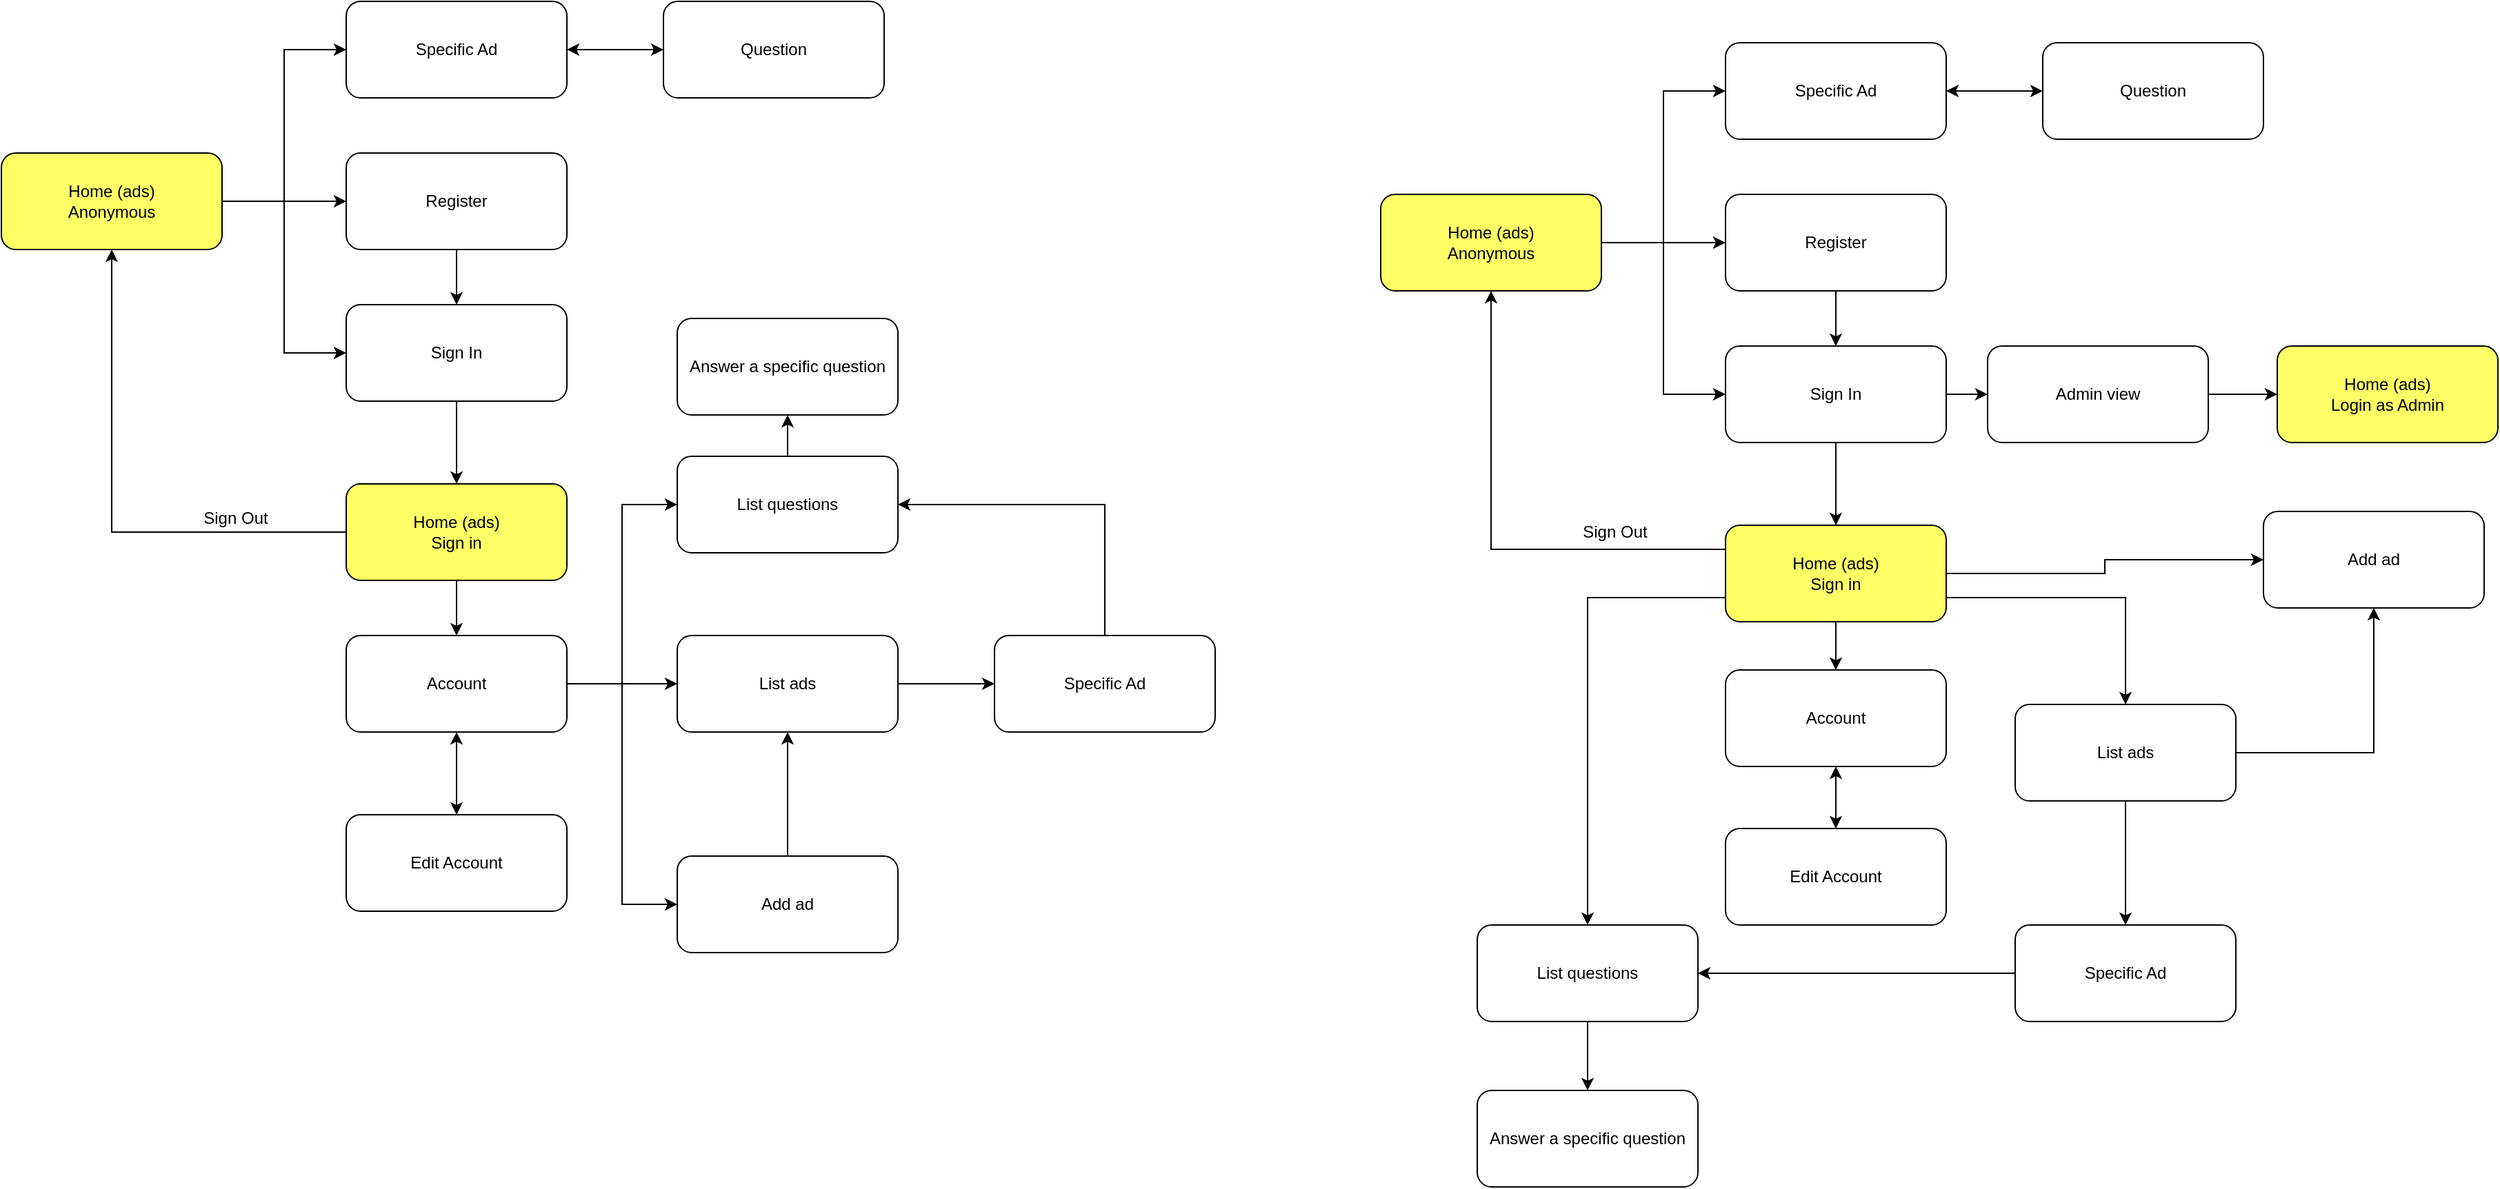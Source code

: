 <mxfile version="24.8.6">
  <diagram name="Página-1" id="8BhfrnoC1LBUCRXSbFxE">
    <mxGraphModel dx="2137" dy="888" grid="1" gridSize="10" guides="1" tooltips="1" connect="1" arrows="1" fold="1" page="1" pageScale="1" pageWidth="827" pageHeight="1169" math="0" shadow="0">
      <root>
        <mxCell id="0" />
        <mxCell id="1" parent="0" />
        <mxCell id="68Y1kHrZlz7YmdwNkERL-4" style="edgeStyle=orthogonalEdgeStyle;rounded=0;orthogonalLoop=1;jettySize=auto;html=1;entryX=0;entryY=0.5;entryDx=0;entryDy=0;" parent="1" source="68Y1kHrZlz7YmdwNkERL-1" target="68Y1kHrZlz7YmdwNkERL-2" edge="1">
          <mxGeometry relative="1" as="geometry" />
        </mxCell>
        <mxCell id="68Y1kHrZlz7YmdwNkERL-5" style="edgeStyle=orthogonalEdgeStyle;rounded=0;orthogonalLoop=1;jettySize=auto;html=1;entryX=0;entryY=0.5;entryDx=0;entryDy=0;" parent="1" source="68Y1kHrZlz7YmdwNkERL-1" target="68Y1kHrZlz7YmdwNkERL-3" edge="1">
          <mxGeometry relative="1" as="geometry" />
        </mxCell>
        <mxCell id="68Y1kHrZlz7YmdwNkERL-18" style="edgeStyle=orthogonalEdgeStyle;rounded=0;orthogonalLoop=1;jettySize=auto;html=1;entryX=0;entryY=0.5;entryDx=0;entryDy=0;" parent="1" source="68Y1kHrZlz7YmdwNkERL-1" target="68Y1kHrZlz7YmdwNkERL-17" edge="1">
          <mxGeometry relative="1" as="geometry" />
        </mxCell>
        <mxCell id="68Y1kHrZlz7YmdwNkERL-1" value="Home (ads)&lt;div&gt;Anonymous&lt;/div&gt;" style="rounded=1;whiteSpace=wrap;html=1;fillColor=#FFFF66;" parent="1" vertex="1">
          <mxGeometry x="30" y="140" width="160" height="70" as="geometry" />
        </mxCell>
        <mxCell id="68Y1kHrZlz7YmdwNkERL-8" style="edgeStyle=orthogonalEdgeStyle;rounded=0;orthogonalLoop=1;jettySize=auto;html=1;entryX=0.5;entryY=0;entryDx=0;entryDy=0;" parent="1" source="68Y1kHrZlz7YmdwNkERL-2" target="68Y1kHrZlz7YmdwNkERL-3" edge="1">
          <mxGeometry relative="1" as="geometry" />
        </mxCell>
        <mxCell id="68Y1kHrZlz7YmdwNkERL-2" value="Register" style="rounded=1;whiteSpace=wrap;html=1;" parent="1" vertex="1">
          <mxGeometry x="280" y="140" width="160" height="70" as="geometry" />
        </mxCell>
        <mxCell id="68Y1kHrZlz7YmdwNkERL-12" style="edgeStyle=orthogonalEdgeStyle;rounded=0;orthogonalLoop=1;jettySize=auto;html=1;entryX=0.5;entryY=0;entryDx=0;entryDy=0;" parent="1" source="68Y1kHrZlz7YmdwNkERL-3" target="68Y1kHrZlz7YmdwNkERL-11" edge="1">
          <mxGeometry relative="1" as="geometry" />
        </mxCell>
        <mxCell id="68Y1kHrZlz7YmdwNkERL-3" value="Sign In" style="rounded=1;whiteSpace=wrap;html=1;" parent="1" vertex="1">
          <mxGeometry x="280" y="250" width="160" height="70" as="geometry" />
        </mxCell>
        <mxCell id="68Y1kHrZlz7YmdwNkERL-22" style="edgeStyle=orthogonalEdgeStyle;rounded=0;orthogonalLoop=1;jettySize=auto;html=1;entryX=0.5;entryY=0;entryDx=0;entryDy=0;" parent="1" source="68Y1kHrZlz7YmdwNkERL-11" target="68Y1kHrZlz7YmdwNkERL-21" edge="1">
          <mxGeometry relative="1" as="geometry" />
        </mxCell>
        <mxCell id="68Y1kHrZlz7YmdwNkERL-32" style="edgeStyle=orthogonalEdgeStyle;rounded=0;orthogonalLoop=1;jettySize=auto;html=1;entryX=0.5;entryY=1;entryDx=0;entryDy=0;" parent="1" source="68Y1kHrZlz7YmdwNkERL-11" target="68Y1kHrZlz7YmdwNkERL-1" edge="1">
          <mxGeometry relative="1" as="geometry" />
        </mxCell>
        <mxCell id="68Y1kHrZlz7YmdwNkERL-11" value="Home (ads)&lt;div&gt;Sign in&lt;/div&gt;" style="rounded=1;whiteSpace=wrap;html=1;fillColor=#FFFF66;" parent="1" vertex="1">
          <mxGeometry x="280" y="380" width="160" height="70" as="geometry" />
        </mxCell>
        <mxCell id="68Y1kHrZlz7YmdwNkERL-20" style="edgeStyle=orthogonalEdgeStyle;rounded=0;orthogonalLoop=1;jettySize=auto;html=1;entryX=0;entryY=0.5;entryDx=0;entryDy=0;startArrow=classic;startFill=1;" parent="1" source="68Y1kHrZlz7YmdwNkERL-17" target="68Y1kHrZlz7YmdwNkERL-19" edge="1">
          <mxGeometry relative="1" as="geometry" />
        </mxCell>
        <mxCell id="68Y1kHrZlz7YmdwNkERL-17" value="Specific Ad" style="rounded=1;whiteSpace=wrap;html=1;" parent="1" vertex="1">
          <mxGeometry x="280" y="30" width="160" height="70" as="geometry" />
        </mxCell>
        <mxCell id="68Y1kHrZlz7YmdwNkERL-19" value="Question" style="rounded=1;whiteSpace=wrap;html=1;" parent="1" vertex="1">
          <mxGeometry x="510" y="30" width="160" height="70" as="geometry" />
        </mxCell>
        <mxCell id="68Y1kHrZlz7YmdwNkERL-24" style="edgeStyle=orthogonalEdgeStyle;rounded=0;orthogonalLoop=1;jettySize=auto;html=1;entryX=0;entryY=0.5;entryDx=0;entryDy=0;" parent="1" source="68Y1kHrZlz7YmdwNkERL-21" target="68Y1kHrZlz7YmdwNkERL-23" edge="1">
          <mxGeometry relative="1" as="geometry" />
        </mxCell>
        <mxCell id="68Y1kHrZlz7YmdwNkERL-26" style="edgeStyle=orthogonalEdgeStyle;rounded=0;orthogonalLoop=1;jettySize=auto;html=1;entryX=0;entryY=0.5;entryDx=0;entryDy=0;" parent="1" source="68Y1kHrZlz7YmdwNkERL-21" target="68Y1kHrZlz7YmdwNkERL-25" edge="1">
          <mxGeometry relative="1" as="geometry" />
        </mxCell>
        <mxCell id="68Y1kHrZlz7YmdwNkERL-29" style="edgeStyle=orthogonalEdgeStyle;rounded=0;orthogonalLoop=1;jettySize=auto;html=1;entryX=0;entryY=0.5;entryDx=0;entryDy=0;" parent="1" source="68Y1kHrZlz7YmdwNkERL-21" target="68Y1kHrZlz7YmdwNkERL-28" edge="1">
          <mxGeometry relative="1" as="geometry" />
        </mxCell>
        <mxCell id="eTjQ6S--0Idmj-UR16j9-6" style="edgeStyle=orthogonalEdgeStyle;rounded=0;orthogonalLoop=1;jettySize=auto;html=1;entryX=0.5;entryY=0;entryDx=0;entryDy=0;startArrow=classic;startFill=1;" edge="1" parent="1" source="68Y1kHrZlz7YmdwNkERL-21" target="eTjQ6S--0Idmj-UR16j9-5">
          <mxGeometry relative="1" as="geometry" />
        </mxCell>
        <mxCell id="68Y1kHrZlz7YmdwNkERL-21" value="Account" style="rounded=1;whiteSpace=wrap;html=1;" parent="1" vertex="1">
          <mxGeometry x="280" y="490" width="160" height="70" as="geometry" />
        </mxCell>
        <mxCell id="68Y1kHrZlz7YmdwNkERL-27" style="edgeStyle=orthogonalEdgeStyle;rounded=0;orthogonalLoop=1;jettySize=auto;html=1;entryX=0.5;entryY=1;entryDx=0;entryDy=0;" parent="1" source="68Y1kHrZlz7YmdwNkERL-23" target="68Y1kHrZlz7YmdwNkERL-25" edge="1">
          <mxGeometry relative="1" as="geometry" />
        </mxCell>
        <mxCell id="68Y1kHrZlz7YmdwNkERL-23" value="Add ad" style="rounded=1;whiteSpace=wrap;html=1;" parent="1" vertex="1">
          <mxGeometry x="520" y="650" width="160" height="70" as="geometry" />
        </mxCell>
        <mxCell id="eTjQ6S--0Idmj-UR16j9-3" style="edgeStyle=orthogonalEdgeStyle;rounded=0;orthogonalLoop=1;jettySize=auto;html=1;entryX=0;entryY=0.5;entryDx=0;entryDy=0;" edge="1" parent="1" source="68Y1kHrZlz7YmdwNkERL-25" target="eTjQ6S--0Idmj-UR16j9-2">
          <mxGeometry relative="1" as="geometry" />
        </mxCell>
        <mxCell id="68Y1kHrZlz7YmdwNkERL-25" value="List ads" style="rounded=1;whiteSpace=wrap;html=1;" parent="1" vertex="1">
          <mxGeometry x="520" y="490" width="160" height="70" as="geometry" />
        </mxCell>
        <mxCell id="68Y1kHrZlz7YmdwNkERL-31" style="edgeStyle=orthogonalEdgeStyle;rounded=0;orthogonalLoop=1;jettySize=auto;html=1;entryX=0.5;entryY=1;entryDx=0;entryDy=0;" parent="1" source="68Y1kHrZlz7YmdwNkERL-28" target="68Y1kHrZlz7YmdwNkERL-30" edge="1">
          <mxGeometry relative="1" as="geometry" />
        </mxCell>
        <mxCell id="68Y1kHrZlz7YmdwNkERL-28" value="List questions" style="rounded=1;whiteSpace=wrap;html=1;" parent="1" vertex="1">
          <mxGeometry x="520" y="360" width="160" height="70" as="geometry" />
        </mxCell>
        <mxCell id="68Y1kHrZlz7YmdwNkERL-30" value="Answer a specific question" style="rounded=1;whiteSpace=wrap;html=1;" parent="1" vertex="1">
          <mxGeometry x="520" y="260" width="160" height="70" as="geometry" />
        </mxCell>
        <mxCell id="68Y1kHrZlz7YmdwNkERL-33" value="Sign Out" style="text;html=1;align=center;verticalAlign=middle;whiteSpace=wrap;rounded=0;" parent="1" vertex="1">
          <mxGeometry x="170" y="390" width="60" height="30" as="geometry" />
        </mxCell>
        <mxCell id="68Y1kHrZlz7YmdwNkERL-34" style="edgeStyle=orthogonalEdgeStyle;rounded=0;orthogonalLoop=1;jettySize=auto;html=1;entryX=0;entryY=0.5;entryDx=0;entryDy=0;" parent="1" source="68Y1kHrZlz7YmdwNkERL-37" target="68Y1kHrZlz7YmdwNkERL-39" edge="1">
          <mxGeometry relative="1" as="geometry" />
        </mxCell>
        <mxCell id="68Y1kHrZlz7YmdwNkERL-35" style="edgeStyle=orthogonalEdgeStyle;rounded=0;orthogonalLoop=1;jettySize=auto;html=1;entryX=0;entryY=0.5;entryDx=0;entryDy=0;" parent="1" source="68Y1kHrZlz7YmdwNkERL-37" target="68Y1kHrZlz7YmdwNkERL-41" edge="1">
          <mxGeometry relative="1" as="geometry" />
        </mxCell>
        <mxCell id="68Y1kHrZlz7YmdwNkERL-36" style="edgeStyle=orthogonalEdgeStyle;rounded=0;orthogonalLoop=1;jettySize=auto;html=1;entryX=0;entryY=0.5;entryDx=0;entryDy=0;" parent="1" source="68Y1kHrZlz7YmdwNkERL-37" target="68Y1kHrZlz7YmdwNkERL-46" edge="1">
          <mxGeometry relative="1" as="geometry" />
        </mxCell>
        <mxCell id="68Y1kHrZlz7YmdwNkERL-37" value="Home (ads)&lt;div&gt;Anonymous&lt;/div&gt;" style="rounded=1;whiteSpace=wrap;html=1;fillColor=#FFFF66;" parent="1" vertex="1">
          <mxGeometry x="1030" y="170" width="160" height="70" as="geometry" />
        </mxCell>
        <mxCell id="68Y1kHrZlz7YmdwNkERL-38" style="edgeStyle=orthogonalEdgeStyle;rounded=0;orthogonalLoop=1;jettySize=auto;html=1;entryX=0.5;entryY=0;entryDx=0;entryDy=0;" parent="1" source="68Y1kHrZlz7YmdwNkERL-39" target="68Y1kHrZlz7YmdwNkERL-41" edge="1">
          <mxGeometry relative="1" as="geometry" />
        </mxCell>
        <mxCell id="68Y1kHrZlz7YmdwNkERL-39" value="Register" style="rounded=1;whiteSpace=wrap;html=1;" parent="1" vertex="1">
          <mxGeometry x="1280" y="170" width="160" height="70" as="geometry" />
        </mxCell>
        <mxCell id="68Y1kHrZlz7YmdwNkERL-40" style="edgeStyle=orthogonalEdgeStyle;rounded=0;orthogonalLoop=1;jettySize=auto;html=1;entryX=0.5;entryY=0;entryDx=0;entryDy=0;" parent="1" source="68Y1kHrZlz7YmdwNkERL-41" target="68Y1kHrZlz7YmdwNkERL-44" edge="1">
          <mxGeometry relative="1" as="geometry" />
        </mxCell>
        <mxCell id="eTjQ6S--0Idmj-UR16j9-12" style="edgeStyle=orthogonalEdgeStyle;rounded=0;orthogonalLoop=1;jettySize=auto;html=1;entryX=0;entryY=0.5;entryDx=0;entryDy=0;" edge="1" parent="1" source="68Y1kHrZlz7YmdwNkERL-41" target="eTjQ6S--0Idmj-UR16j9-11">
          <mxGeometry relative="1" as="geometry" />
        </mxCell>
        <mxCell id="68Y1kHrZlz7YmdwNkERL-41" value="Sign In" style="rounded=1;whiteSpace=wrap;html=1;" parent="1" vertex="1">
          <mxGeometry x="1280" y="280" width="160" height="70" as="geometry" />
        </mxCell>
        <mxCell id="68Y1kHrZlz7YmdwNkERL-43" style="edgeStyle=orthogonalEdgeStyle;rounded=0;orthogonalLoop=1;jettySize=auto;html=1;entryX=0.5;entryY=1;entryDx=0;entryDy=0;exitX=0;exitY=0.25;exitDx=0;exitDy=0;" parent="1" source="68Y1kHrZlz7YmdwNkERL-44" target="68Y1kHrZlz7YmdwNkERL-37" edge="1">
          <mxGeometry relative="1" as="geometry" />
        </mxCell>
        <mxCell id="68Y1kHrZlz7YmdwNkERL-61" style="edgeStyle=orthogonalEdgeStyle;rounded=0;orthogonalLoop=1;jettySize=auto;html=1;entryX=0.5;entryY=0;entryDx=0;entryDy=0;exitX=0;exitY=0.75;exitDx=0;exitDy=0;" parent="1" source="68Y1kHrZlz7YmdwNkERL-44" target="68Y1kHrZlz7YmdwNkERL-56" edge="1">
          <mxGeometry relative="1" as="geometry" />
        </mxCell>
        <mxCell id="68Y1kHrZlz7YmdwNkERL-64" style="edgeStyle=orthogonalEdgeStyle;rounded=0;orthogonalLoop=1;jettySize=auto;html=1;entryX=0.5;entryY=0;entryDx=0;entryDy=0;" parent="1" source="68Y1kHrZlz7YmdwNkERL-44" target="68Y1kHrZlz7YmdwNkERL-51" edge="1">
          <mxGeometry relative="1" as="geometry" />
        </mxCell>
        <mxCell id="68Y1kHrZlz7YmdwNkERL-65" style="edgeStyle=orthogonalEdgeStyle;rounded=0;orthogonalLoop=1;jettySize=auto;html=1;entryX=0.5;entryY=0;entryDx=0;entryDy=0;exitX=1;exitY=0.75;exitDx=0;exitDy=0;" parent="1" source="68Y1kHrZlz7YmdwNkERL-44" target="68Y1kHrZlz7YmdwNkERL-54" edge="1">
          <mxGeometry relative="1" as="geometry" />
        </mxCell>
        <mxCell id="68Y1kHrZlz7YmdwNkERL-67" style="edgeStyle=orthogonalEdgeStyle;rounded=0;orthogonalLoop=1;jettySize=auto;html=1;entryX=0;entryY=0.5;entryDx=0;entryDy=0;exitX=1;exitY=0.5;exitDx=0;exitDy=0;" parent="1" source="68Y1kHrZlz7YmdwNkERL-44" target="68Y1kHrZlz7YmdwNkERL-53" edge="1">
          <mxGeometry relative="1" as="geometry" />
        </mxCell>
        <mxCell id="68Y1kHrZlz7YmdwNkERL-44" value="Home (ads)&lt;div&gt;Sign in&lt;/div&gt;" style="rounded=1;whiteSpace=wrap;html=1;fillColor=#FFFF66;" parent="1" vertex="1">
          <mxGeometry x="1280" y="410" width="160" height="70" as="geometry" />
        </mxCell>
        <mxCell id="68Y1kHrZlz7YmdwNkERL-45" style="edgeStyle=orthogonalEdgeStyle;rounded=0;orthogonalLoop=1;jettySize=auto;html=1;entryX=0;entryY=0.5;entryDx=0;entryDy=0;startArrow=classic;startFill=1;" parent="1" source="68Y1kHrZlz7YmdwNkERL-46" target="68Y1kHrZlz7YmdwNkERL-47" edge="1">
          <mxGeometry relative="1" as="geometry" />
        </mxCell>
        <mxCell id="68Y1kHrZlz7YmdwNkERL-46" value="Specific Ad" style="rounded=1;whiteSpace=wrap;html=1;" parent="1" vertex="1">
          <mxGeometry x="1280" y="60" width="160" height="70" as="geometry" />
        </mxCell>
        <mxCell id="68Y1kHrZlz7YmdwNkERL-47" value="Question" style="rounded=1;whiteSpace=wrap;html=1;" parent="1" vertex="1">
          <mxGeometry x="1510" y="60" width="160" height="70" as="geometry" />
        </mxCell>
        <mxCell id="eTjQ6S--0Idmj-UR16j9-10" style="edgeStyle=orthogonalEdgeStyle;rounded=0;orthogonalLoop=1;jettySize=auto;html=1;entryX=0.5;entryY=0;entryDx=0;entryDy=0;startArrow=classic;startFill=1;" edge="1" parent="1" source="68Y1kHrZlz7YmdwNkERL-51" target="eTjQ6S--0Idmj-UR16j9-9">
          <mxGeometry relative="1" as="geometry" />
        </mxCell>
        <mxCell id="68Y1kHrZlz7YmdwNkERL-51" value="Account" style="rounded=1;whiteSpace=wrap;html=1;" parent="1" vertex="1">
          <mxGeometry x="1280" y="515" width="160" height="70" as="geometry" />
        </mxCell>
        <mxCell id="68Y1kHrZlz7YmdwNkERL-53" value="Add ad" style="rounded=1;whiteSpace=wrap;html=1;" parent="1" vertex="1">
          <mxGeometry x="1670" y="400" width="160" height="70" as="geometry" />
        </mxCell>
        <mxCell id="68Y1kHrZlz7YmdwNkERL-66" style="edgeStyle=orthogonalEdgeStyle;rounded=0;orthogonalLoop=1;jettySize=auto;html=1;entryX=0.5;entryY=1;entryDx=0;entryDy=0;" parent="1" source="68Y1kHrZlz7YmdwNkERL-54" target="68Y1kHrZlz7YmdwNkERL-53" edge="1">
          <mxGeometry relative="1" as="geometry" />
        </mxCell>
        <mxCell id="68Y1kHrZlz7YmdwNkERL-71" style="edgeStyle=orthogonalEdgeStyle;rounded=0;orthogonalLoop=1;jettySize=auto;html=1;entryX=0.5;entryY=0;entryDx=0;entryDy=0;" parent="1" source="68Y1kHrZlz7YmdwNkERL-54" target="68Y1kHrZlz7YmdwNkERL-70" edge="1">
          <mxGeometry relative="1" as="geometry" />
        </mxCell>
        <mxCell id="68Y1kHrZlz7YmdwNkERL-54" value="List ads" style="rounded=1;whiteSpace=wrap;html=1;" parent="1" vertex="1">
          <mxGeometry x="1490" y="540" width="160" height="70" as="geometry" />
        </mxCell>
        <mxCell id="68Y1kHrZlz7YmdwNkERL-63" style="edgeStyle=orthogonalEdgeStyle;rounded=0;orthogonalLoop=1;jettySize=auto;html=1;entryX=0.5;entryY=0;entryDx=0;entryDy=0;" parent="1" source="68Y1kHrZlz7YmdwNkERL-56" target="68Y1kHrZlz7YmdwNkERL-57" edge="1">
          <mxGeometry relative="1" as="geometry" />
        </mxCell>
        <mxCell id="68Y1kHrZlz7YmdwNkERL-56" value="List questions" style="rounded=1;whiteSpace=wrap;html=1;" parent="1" vertex="1">
          <mxGeometry x="1100" y="700" width="160" height="70" as="geometry" />
        </mxCell>
        <mxCell id="68Y1kHrZlz7YmdwNkERL-57" value="Answer a specific question" style="rounded=1;whiteSpace=wrap;html=1;" parent="1" vertex="1">
          <mxGeometry x="1100" y="820" width="160" height="70" as="geometry" />
        </mxCell>
        <mxCell id="68Y1kHrZlz7YmdwNkERL-58" value="Sign Out" style="text;html=1;align=center;verticalAlign=middle;whiteSpace=wrap;rounded=0;" parent="1" vertex="1">
          <mxGeometry x="1170" y="400" width="60" height="30" as="geometry" />
        </mxCell>
        <mxCell id="eTjQ6S--0Idmj-UR16j9-1" style="edgeStyle=orthogonalEdgeStyle;rounded=0;orthogonalLoop=1;jettySize=auto;html=1;entryX=1;entryY=0.5;entryDx=0;entryDy=0;" edge="1" parent="1" source="68Y1kHrZlz7YmdwNkERL-70" target="68Y1kHrZlz7YmdwNkERL-56">
          <mxGeometry relative="1" as="geometry" />
        </mxCell>
        <mxCell id="68Y1kHrZlz7YmdwNkERL-70" value="Specific Ad" style="rounded=1;whiteSpace=wrap;html=1;" parent="1" vertex="1">
          <mxGeometry x="1490" y="700" width="160" height="70" as="geometry" />
        </mxCell>
        <mxCell id="eTjQ6S--0Idmj-UR16j9-4" style="edgeStyle=orthogonalEdgeStyle;rounded=0;orthogonalLoop=1;jettySize=auto;html=1;entryX=1;entryY=0.5;entryDx=0;entryDy=0;exitX=0.5;exitY=0;exitDx=0;exitDy=0;" edge="1" parent="1" source="eTjQ6S--0Idmj-UR16j9-2" target="68Y1kHrZlz7YmdwNkERL-28">
          <mxGeometry relative="1" as="geometry" />
        </mxCell>
        <mxCell id="eTjQ6S--0Idmj-UR16j9-2" value="Specific Ad" style="rounded=1;whiteSpace=wrap;html=1;" vertex="1" parent="1">
          <mxGeometry x="750" y="490" width="160" height="70" as="geometry" />
        </mxCell>
        <mxCell id="eTjQ6S--0Idmj-UR16j9-5" value="Edit Account" style="rounded=1;whiteSpace=wrap;html=1;" vertex="1" parent="1">
          <mxGeometry x="280" y="620" width="160" height="70" as="geometry" />
        </mxCell>
        <mxCell id="eTjQ6S--0Idmj-UR16j9-9" value="Edit Account" style="rounded=1;whiteSpace=wrap;html=1;" vertex="1" parent="1">
          <mxGeometry x="1280" y="630" width="160" height="70" as="geometry" />
        </mxCell>
        <mxCell id="eTjQ6S--0Idmj-UR16j9-15" style="edgeStyle=orthogonalEdgeStyle;rounded=0;orthogonalLoop=1;jettySize=auto;html=1;entryX=0;entryY=0.5;entryDx=0;entryDy=0;" edge="1" parent="1" source="eTjQ6S--0Idmj-UR16j9-11" target="eTjQ6S--0Idmj-UR16j9-14">
          <mxGeometry relative="1" as="geometry" />
        </mxCell>
        <mxCell id="eTjQ6S--0Idmj-UR16j9-11" value="Admin view" style="rounded=1;whiteSpace=wrap;html=1;" vertex="1" parent="1">
          <mxGeometry x="1470" y="280" width="160" height="70" as="geometry" />
        </mxCell>
        <mxCell id="eTjQ6S--0Idmj-UR16j9-14" value="Home (ads)&lt;div&gt;Login as Admin&lt;/div&gt;" style="rounded=1;whiteSpace=wrap;html=1;fillColor=#FFFF66;" vertex="1" parent="1">
          <mxGeometry x="1680" y="280" width="160" height="70" as="geometry" />
        </mxCell>
      </root>
    </mxGraphModel>
  </diagram>
</mxfile>
